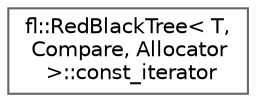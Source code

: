 digraph "Graphical Class Hierarchy"
{
 // INTERACTIVE_SVG=YES
 // LATEX_PDF_SIZE
  bgcolor="transparent";
  edge [fontname=Helvetica,fontsize=10,labelfontname=Helvetica,labelfontsize=10];
  node [fontname=Helvetica,fontsize=10,shape=box,height=0.2,width=0.4];
  rankdir="LR";
  Node0 [id="Node000000",label="fl::RedBlackTree\< T,\l Compare, Allocator\l \>::const_iterator",height=0.2,width=0.4,color="grey40", fillcolor="white", style="filled",URL="$d0/ddb/classfl_1_1_red_black_tree_1_1const__iterator.html",tooltip=" "];
}
